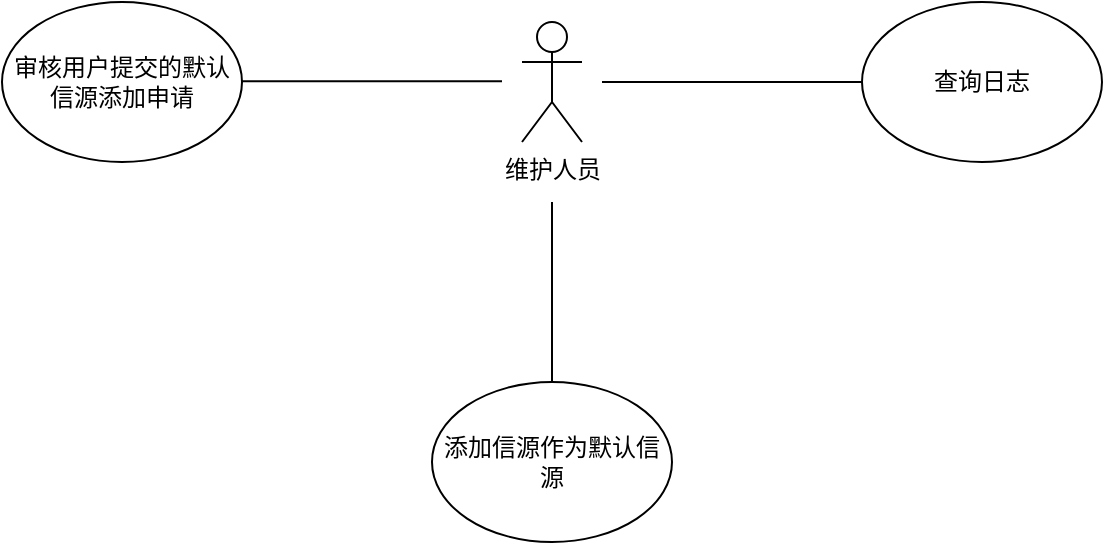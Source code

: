 <mxfile version="26.1.1">
  <diagram name="第 1 页" id="_qG3dIVjds0PGgGjjJAe">
    <mxGraphModel dx="691" dy="426" grid="1" gridSize="10" guides="1" tooltips="1" connect="1" arrows="1" fold="1" page="1" pageScale="1" pageWidth="827" pageHeight="1169" math="0" shadow="0">
      <root>
        <mxCell id="0" />
        <mxCell id="1" parent="0" />
        <mxCell id="ObjnjdijwYlpnPHExUr7-1" value="维护人员" style="shape=umlActor;verticalLabelPosition=bottom;verticalAlign=top;html=1;outlineConnect=0;" vertex="1" parent="1">
          <mxGeometry x="400" y="290" width="30" height="60" as="geometry" />
        </mxCell>
        <mxCell id="ObjnjdijwYlpnPHExUr7-2" value="查询日志" style="ellipse;whiteSpace=wrap;html=1;" vertex="1" parent="1">
          <mxGeometry x="570" y="280" width="120" height="80" as="geometry" />
        </mxCell>
        <mxCell id="ObjnjdijwYlpnPHExUr7-3" value="" style="endArrow=none;html=1;rounded=0;entryX=0;entryY=0.5;entryDx=0;entryDy=0;" edge="1" parent="1" target="ObjnjdijwYlpnPHExUr7-2">
          <mxGeometry width="50" height="50" relative="1" as="geometry">
            <mxPoint x="440" y="320" as="sourcePoint" />
            <mxPoint x="460" y="320" as="targetPoint" />
          </mxGeometry>
        </mxCell>
        <mxCell id="ObjnjdijwYlpnPHExUr7-4" value="添加信源作为默认信源" style="ellipse;whiteSpace=wrap;html=1;" vertex="1" parent="1">
          <mxGeometry x="355" y="470" width="120" height="80" as="geometry" />
        </mxCell>
        <mxCell id="ObjnjdijwYlpnPHExUr7-5" value="" style="endArrow=none;html=1;rounded=0;exitX=0.5;exitY=0;exitDx=0;exitDy=0;" edge="1" parent="1" source="ObjnjdijwYlpnPHExUr7-4">
          <mxGeometry width="50" height="50" relative="1" as="geometry">
            <mxPoint x="410" y="490" as="sourcePoint" />
            <mxPoint x="415" y="380" as="targetPoint" />
          </mxGeometry>
        </mxCell>
        <mxCell id="ObjnjdijwYlpnPHExUr7-6" value="审核用户提交的默认信源添加申请" style="ellipse;whiteSpace=wrap;html=1;" vertex="1" parent="1">
          <mxGeometry x="140" y="280" width="120" height="80" as="geometry" />
        </mxCell>
        <mxCell id="ObjnjdijwYlpnPHExUr7-7" value="" style="endArrow=none;html=1;rounded=0;entryX=0;entryY=0.5;entryDx=0;entryDy=0;" edge="1" parent="1">
          <mxGeometry width="50" height="50" relative="1" as="geometry">
            <mxPoint x="260" y="319.66" as="sourcePoint" />
            <mxPoint x="390" y="319.66" as="targetPoint" />
          </mxGeometry>
        </mxCell>
      </root>
    </mxGraphModel>
  </diagram>
</mxfile>
